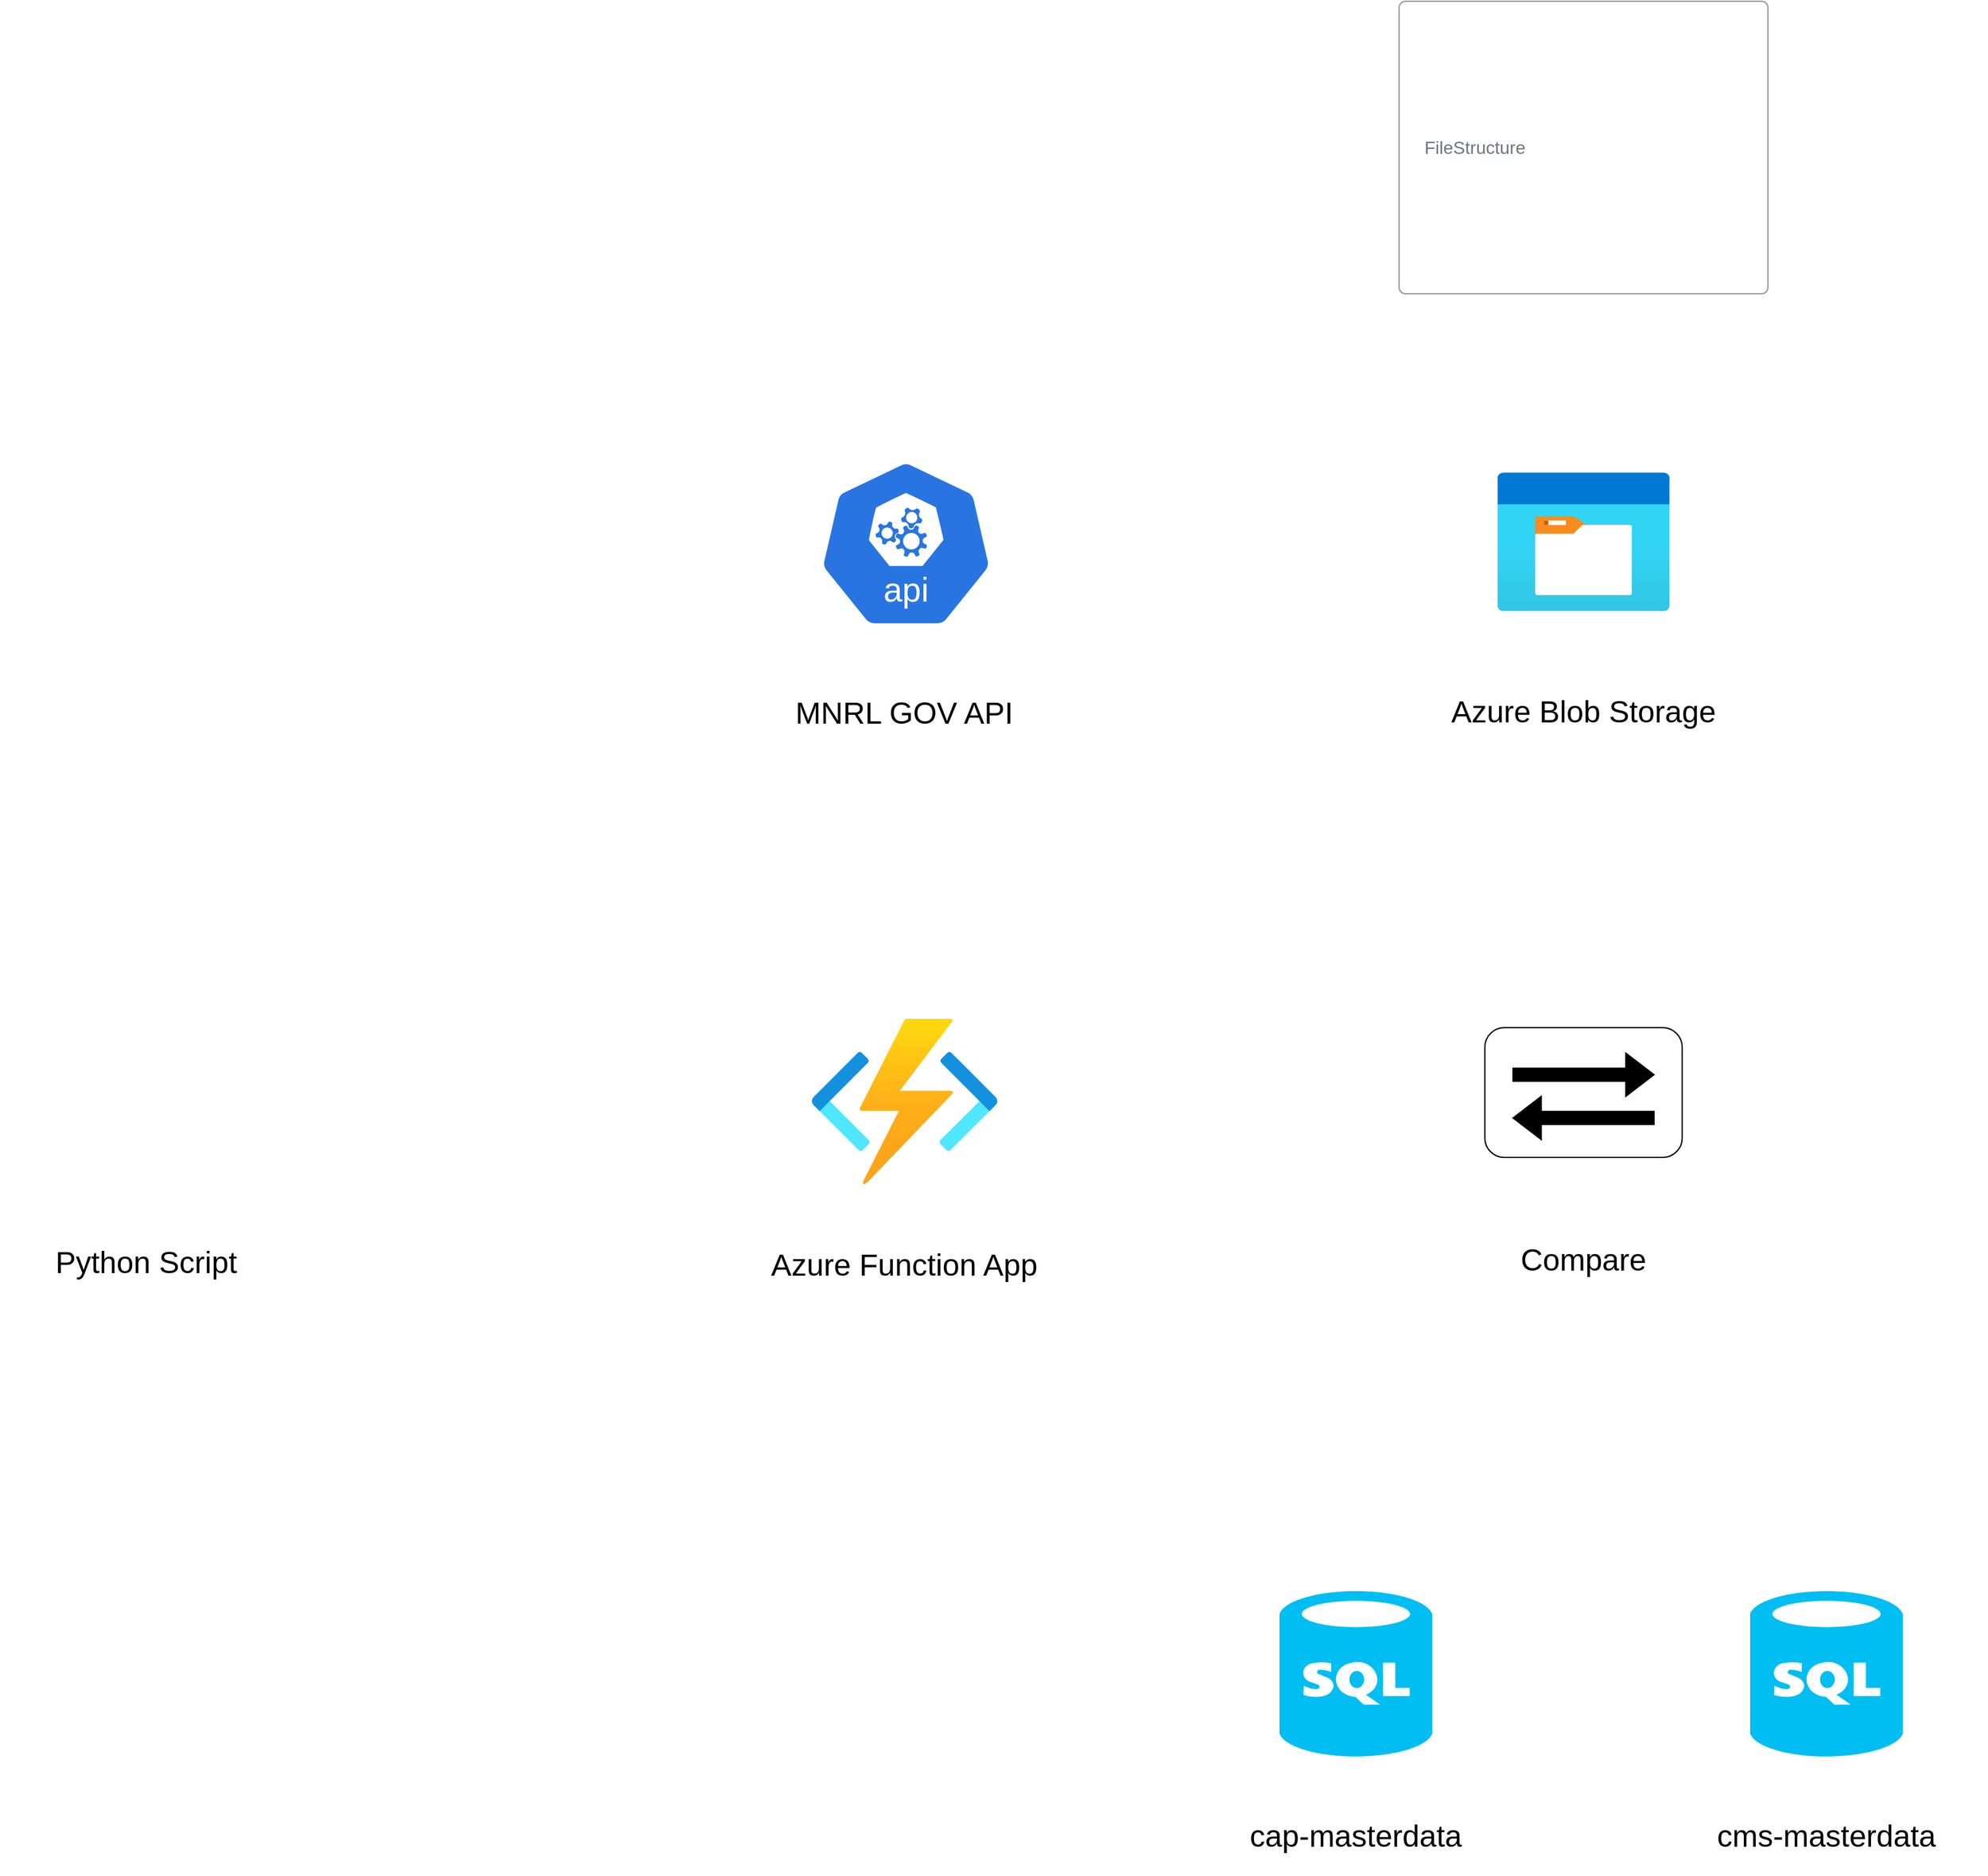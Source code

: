 <mxfile version="28.0.4">
  <diagram name="Page-1" id="LotdtbK56M1U0fD4xoZM">
    <mxGraphModel dx="3330" dy="2654" grid="1" gridSize="10" guides="1" tooltips="1" connect="1" arrows="1" fold="1" page="1" pageScale="1" pageWidth="850" pageHeight="1100" math="0" shadow="0">
      <root>
        <mxCell id="0" />
        <mxCell id="1" parent="0" />
        <mxCell id="mIL93Vf3M8vq30EBRDWd-26" value="" style="group" parent="1" vertex="1" connectable="0">
          <mxGeometry x="1620" y="250" width="252" height="212.8" as="geometry" />
        </mxCell>
        <mxCell id="mIL93Vf3M8vq30EBRDWd-23" value="" style="verticalLabelPosition=bottom;html=1;verticalAlign=top;align=center;strokeColor=none;fillColor=#00BEF2;shape=mxgraph.azure.sql_database;" parent="mIL93Vf3M8vq30EBRDWd-26" vertex="1">
          <mxGeometry x="66" y="-10" width="120" height="130" as="geometry" />
        </mxCell>
        <mxCell id="mIL93Vf3M8vq30EBRDWd-24" value="&lt;span style=&quot;font-size: 24px;&quot;&gt;cms-masterdata&lt;/span&gt;" style="text;html=1;align=center;verticalAlign=middle;whiteSpace=wrap;rounded=0;" parent="mIL93Vf3M8vq30EBRDWd-26" vertex="1">
          <mxGeometry y="152.8" width="252" height="60" as="geometry" />
        </mxCell>
        <mxCell id="mIL93Vf3M8vq30EBRDWd-27" value="" style="group" parent="1" vertex="1" connectable="0">
          <mxGeometry x="1250" y="250" width="252" height="212.8" as="geometry" />
        </mxCell>
        <mxCell id="mIL93Vf3M8vq30EBRDWd-28" value="" style="verticalLabelPosition=bottom;html=1;verticalAlign=top;align=center;strokeColor=none;fillColor=#00BEF2;shape=mxgraph.azure.sql_database;" parent="mIL93Vf3M8vq30EBRDWd-27" vertex="1">
          <mxGeometry x="66" y="-10" width="120" height="130" as="geometry" />
        </mxCell>
        <mxCell id="mIL93Vf3M8vq30EBRDWd-29" value="&lt;span style=&quot;font-size: 24px;&quot;&gt;cap-masterdata&lt;/span&gt;" style="text;html=1;align=center;verticalAlign=middle;whiteSpace=wrap;rounded=0;" parent="mIL93Vf3M8vq30EBRDWd-27" vertex="1">
          <mxGeometry y="152.8" width="252" height="60" as="geometry" />
        </mxCell>
        <mxCell id="A0rfGZy11yUYFwmw5L6u-1" value="" style="group" vertex="1" connectable="0" parent="1">
          <mxGeometry x="310" y="-230" width="230" height="240.0" as="geometry" />
        </mxCell>
        <mxCell id="mIL93Vf3M8vq30EBRDWd-34" value="" style="group" parent="A0rfGZy11yUYFwmw5L6u-1" vertex="1" connectable="0">
          <mxGeometry width="230" height="193.548" as="geometry" />
        </mxCell>
        <mxCell id="mIL93Vf3M8vq30EBRDWd-6" value="" style="shape=image;html=1;verticalAlign=top;verticalLabelPosition=bottom;labelBackgroundColor=#ffffff;imageAspect=0;aspect=fixed;image=https://cdn0.iconfinder.com/data/icons/long-shadow-web-icons/512/python-128.png" parent="mIL93Vf3M8vq30EBRDWd-34" vertex="1">
          <mxGeometry x="50.483" y="19.998" width="129.032" height="129.032" as="geometry" />
        </mxCell>
        <mxCell id="mIL93Vf3M8vq30EBRDWd-32" value="&lt;font style=&quot;font-size: 24px;&quot;&gt;Python Script&lt;/font&gt;" style="text;html=1;align=center;verticalAlign=middle;whiteSpace=wrap;rounded=0;" parent="A0rfGZy11yUYFwmw5L6u-1" vertex="1">
          <mxGeometry y="183.548" width="230" height="56.452" as="geometry" />
        </mxCell>
        <mxCell id="A0rfGZy11yUYFwmw5L6u-3" value="" style="group" vertex="1" connectable="0" parent="1">
          <mxGeometry x="850" y="-210" width="342.38" height="230" as="geometry" />
        </mxCell>
        <mxCell id="mIL93Vf3M8vq30EBRDWd-17" value="&lt;font style=&quot;font-size: 24px;&quot;&gt;Azure Function App&lt;/font&gt;" style="text;html=1;align=center;verticalAlign=middle;whiteSpace=wrap;rounded=0;" parent="A0rfGZy11yUYFwmw5L6u-3" vertex="1">
          <mxGeometry y="157.37" width="342.38" height="72.63" as="geometry" />
        </mxCell>
        <mxCell id="A0rfGZy11yUYFwmw5L6u-2" value="" style="image;aspect=fixed;html=1;points=[];align=center;fontSize=12;image=img/lib/azure2/iot/Function_Apps.svg;" vertex="1" parent="A0rfGZy11yUYFwmw5L6u-3">
          <mxGeometry x="97.52" width="147.34" height="130" as="geometry" />
        </mxCell>
        <mxCell id="A0rfGZy11yUYFwmw5L6u-4" value="" style="group" vertex="1" connectable="0" parent="1">
          <mxGeometry x="881.19" y="-650" width="280" height="240" as="geometry" />
        </mxCell>
        <mxCell id="mIL93Vf3M8vq30EBRDWd-19" value="" style="aspect=fixed;sketch=0;html=1;dashed=0;whitespace=wrap;verticalLabelPosition=bottom;verticalAlign=top;fillColor=#2875E2;strokeColor=#ffffff;points=[[0.005,0.63,0],[0.1,0.2,0],[0.9,0.2,0],[0.5,0,0],[0.995,0.63,0],[0.72,0.99,0],[0.5,1,0],[0.28,0.99,0]];shape=mxgraph.kubernetes.icon2;kubernetesLabel=1;prIcon=api" parent="A0rfGZy11yUYFwmw5L6u-4" vertex="1">
          <mxGeometry x="71.93" width="138.53" height="133" as="geometry" />
        </mxCell>
        <mxCell id="mIL93Vf3M8vq30EBRDWd-20" value="&lt;font style=&quot;font-size: 24px;&quot;&gt;MNRL GOV API&lt;/font&gt;" style="text;html=1;align=center;verticalAlign=middle;whiteSpace=wrap;rounded=0;" parent="A0rfGZy11yUYFwmw5L6u-4" vertex="1">
          <mxGeometry y="160" width="280" height="80" as="geometry" />
        </mxCell>
        <mxCell id="A0rfGZy11yUYFwmw5L6u-5" value="" style="group" vertex="1" connectable="0" parent="1">
          <mxGeometry x="1380" y="-640" width="350" height="230.0" as="geometry" />
        </mxCell>
        <mxCell id="mIL93Vf3M8vq30EBRDWd-46" value="" style="image;aspect=fixed;html=1;points=[];align=center;fontSize=12;image=img/lib/azure2/general/Storage_Container.svg;" parent="A0rfGZy11yUYFwmw5L6u-5" vertex="1">
          <mxGeometry x="107.31" width="135.38" height="110" as="geometry" />
        </mxCell>
        <mxCell id="mIL93Vf3M8vq30EBRDWd-47" value="&lt;font style=&quot;font-size: 24px;&quot;&gt;Azure Blob Storage&lt;/font&gt;" style="text;html=1;align=center;verticalAlign=middle;whiteSpace=wrap;rounded=0;" parent="A0rfGZy11yUYFwmw5L6u-5" vertex="1">
          <mxGeometry y="148.571" width="350" height="81.429" as="geometry" />
        </mxCell>
        <mxCell id="A0rfGZy11yUYFwmw5L6u-9" value="" style="group" vertex="1" connectable="0" parent="1">
          <mxGeometry x="1390" y="-203" width="330" height="223.0" as="geometry" />
        </mxCell>
        <mxCell id="A0rfGZy11yUYFwmw5L6u-12" value="" style="group" vertex="1" connectable="0" parent="A0rfGZy11yUYFwmw5L6u-9">
          <mxGeometry width="330" height="223.0" as="geometry" />
        </mxCell>
        <mxCell id="mIL93Vf3M8vq30EBRDWd-40" value="" style="rounded=1;whiteSpace=wrap;html=1;fillColor=light-dark(#FFFFFF,transparent);" parent="A0rfGZy11yUYFwmw5L6u-12" vertex="1">
          <mxGeometry x="87.421" width="155.159" height="102.0" as="geometry" />
        </mxCell>
        <mxCell id="mIL93Vf3M8vq30EBRDWd-42" value="&lt;font style=&quot;font-size: 24px;&quot;&gt;Compare&lt;/font&gt;" style="text;html=1;align=center;verticalAlign=middle;whiteSpace=wrap;rounded=0;container=0;" parent="A0rfGZy11yUYFwmw5L6u-12" vertex="1">
          <mxGeometry y="143.0" width="330" height="80" as="geometry" />
        </mxCell>
        <mxCell id="mIL93Vf3M8vq30EBRDWd-39" value="" style="shape=singleArrow;whiteSpace=wrap;html=1;fillColor=light-dark(#000000,#FFFFFF);" parent="A0rfGZy11yUYFwmw5L6u-12" vertex="1">
          <mxGeometry x="109.586" y="19.997" width="110.828" height="34" as="geometry" />
        </mxCell>
        <mxCell id="mIL93Vf3M8vq30EBRDWd-38" value="" style="shape=singleArrow;direction=west;whiteSpace=wrap;html=1;fillColor=light-dark(#000000,#FFFFFF);" parent="A0rfGZy11yUYFwmw5L6u-12" vertex="1">
          <mxGeometry x="109.586" y="54" width="110.828" height="34" as="geometry" />
        </mxCell>
        <mxCell id="A0rfGZy11yUYFwmw5L6u-13" value="FileStructure" style="html=1;shadow=0;dashed=0;shape=mxgraph.bootstrap.rrect;rSize=5;strokeColor=#999999;strokeWidth=1;fillColor=#FFFFFF;fontColor=#6C767D;whiteSpace=wrap;align=left;verticalAlign=middle;spacingLeft=10;fontSize=14;spacing=10;" vertex="1" parent="1">
          <mxGeometry x="1410" y="-1010" width="290" height="230" as="geometry" />
        </mxCell>
      </root>
    </mxGraphModel>
  </diagram>
</mxfile>
